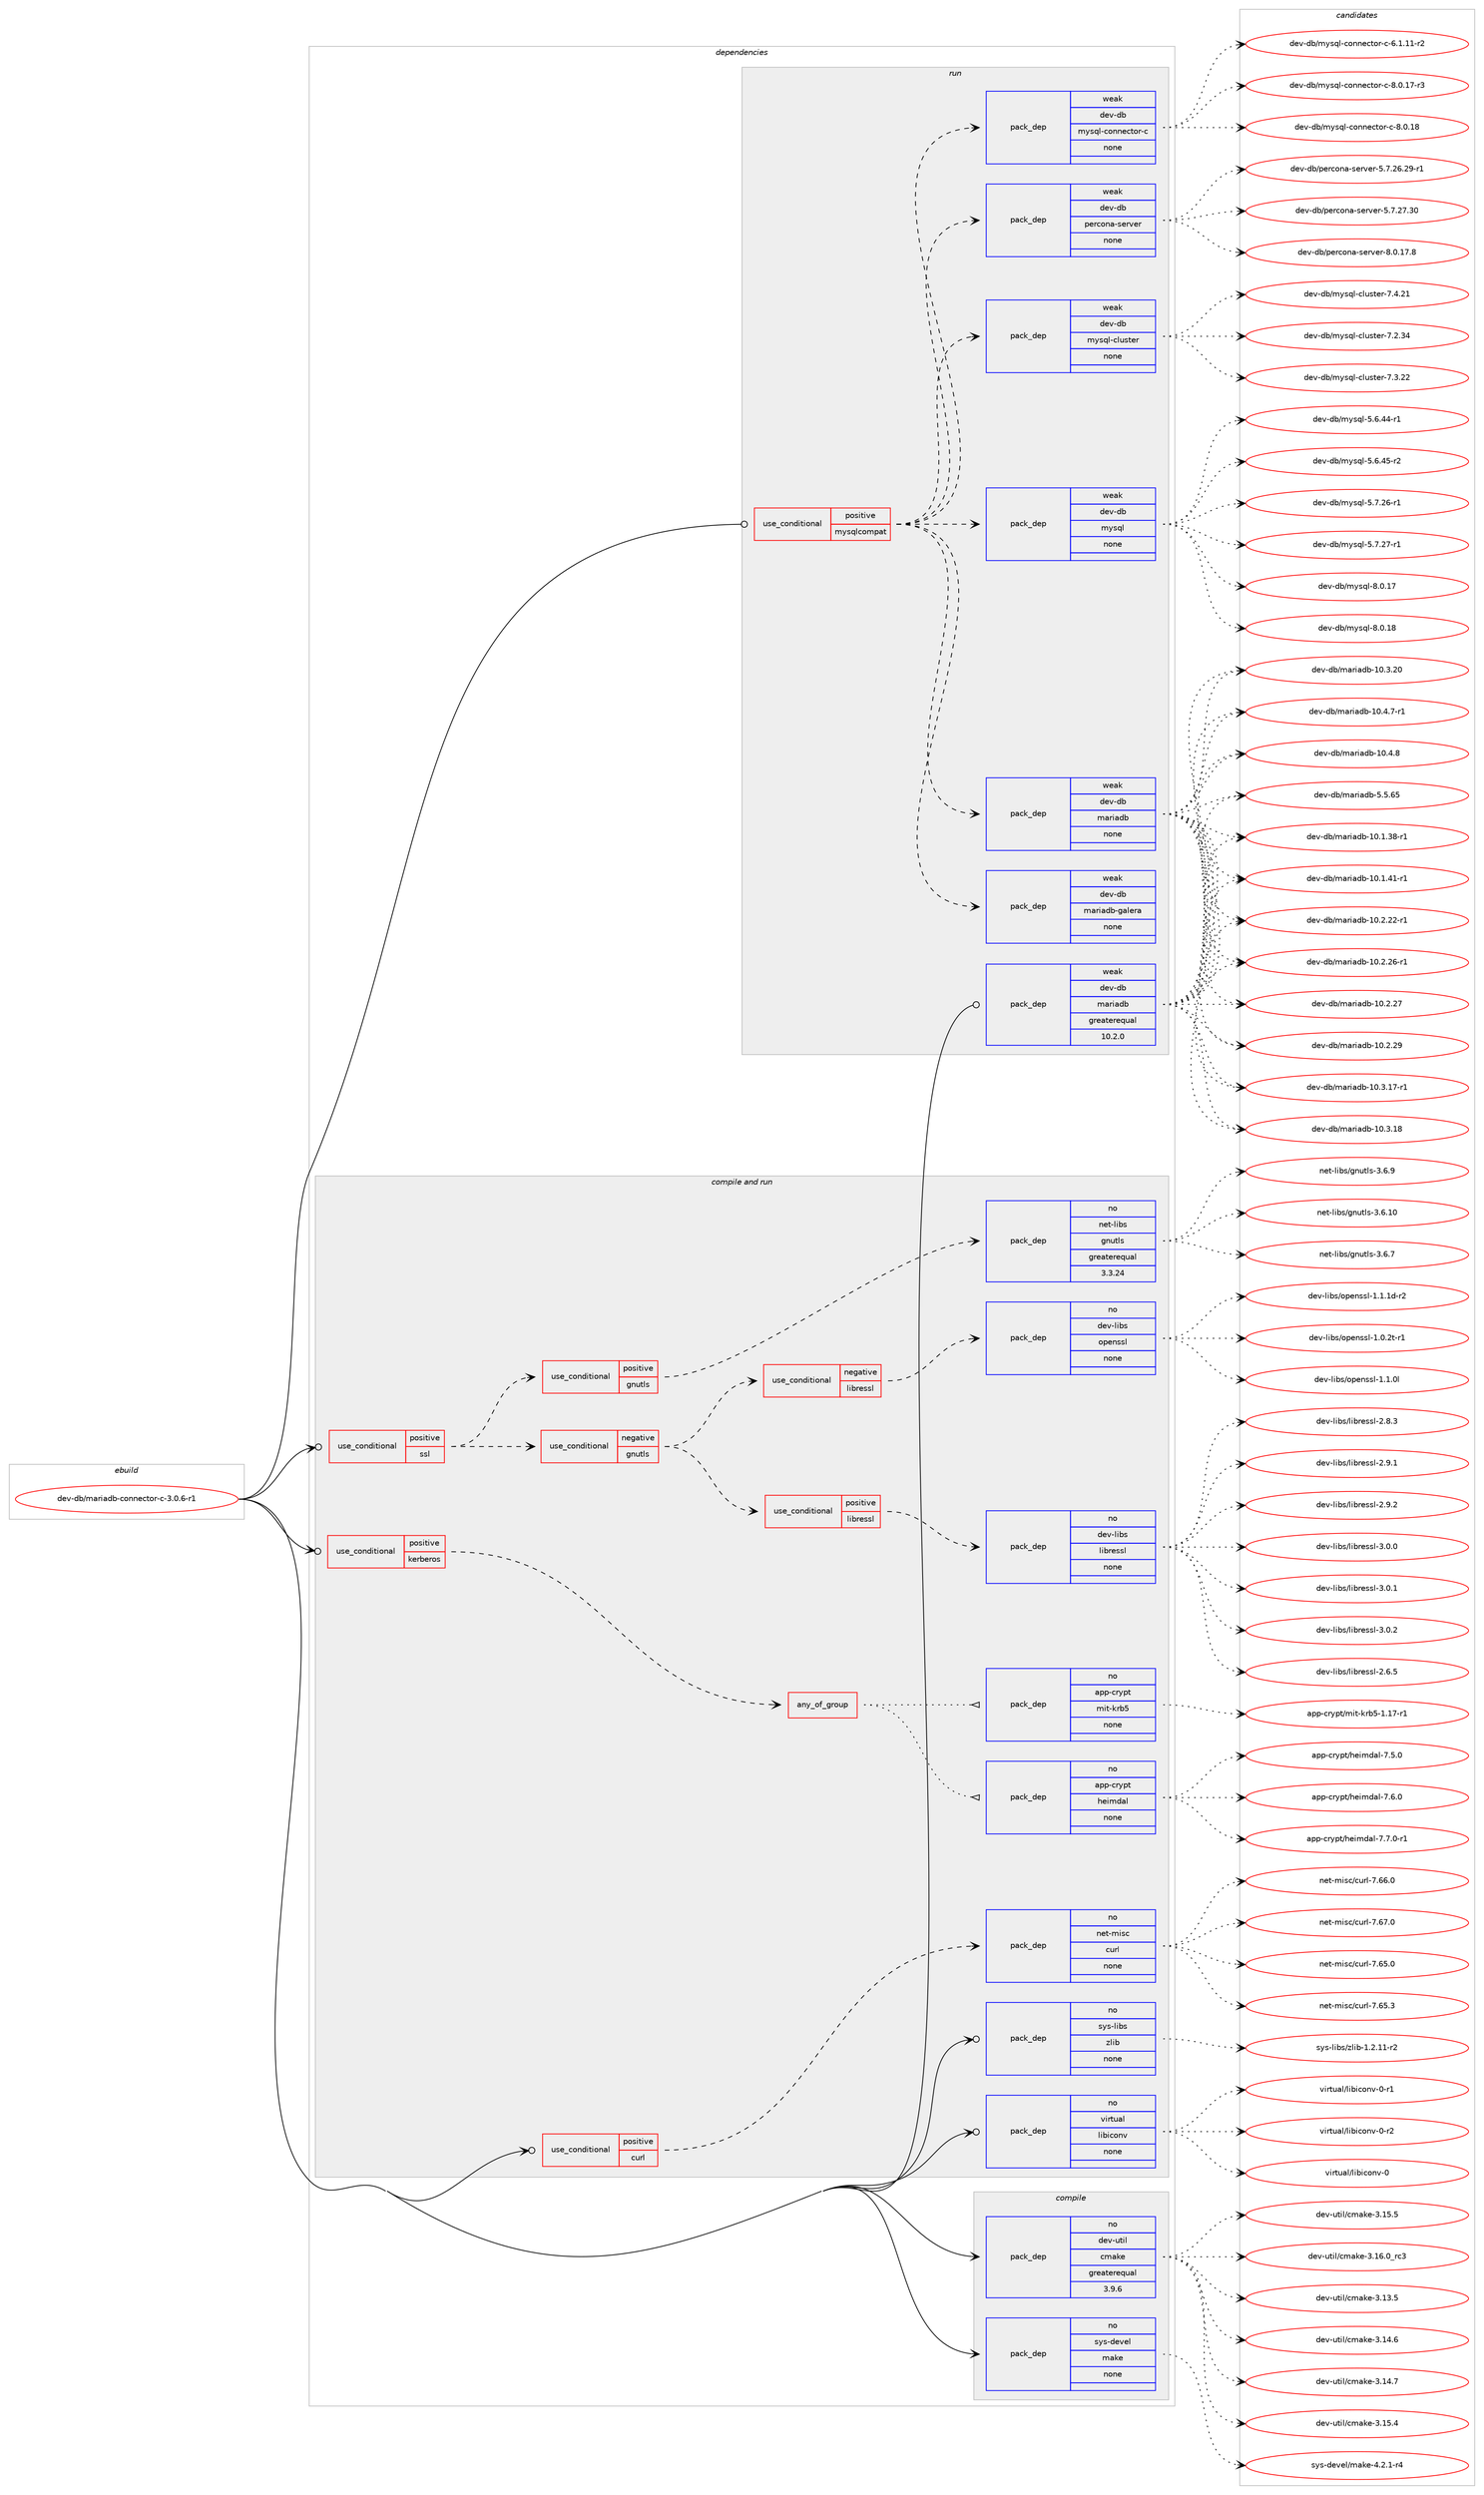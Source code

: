 digraph prolog {

# *************
# Graph options
# *************

newrank=true;
concentrate=true;
compound=true;
graph [rankdir=LR,fontname=Helvetica,fontsize=10,ranksep=1.5];#, ranksep=2.5, nodesep=0.2];
edge  [arrowhead=vee];
node  [fontname=Helvetica,fontsize=10];

# **********
# The ebuild
# **********

subgraph cluster_leftcol {
color=gray;
rank=same;
label=<<i>ebuild</i>>;
id [label="dev-db/mariadb-connector-c-3.0.6-r1", color=red, width=4, href="../dev-db/mariadb-connector-c-3.0.6-r1.svg"];
}

# ****************
# The dependencies
# ****************

subgraph cluster_midcol {
color=gray;
label=<<i>dependencies</i>>;
subgraph cluster_compile {
fillcolor="#eeeeee";
style=filled;
label=<<i>compile</i>>;
subgraph pack386813 {
dependency519537 [label=<<TABLE BORDER="0" CELLBORDER="1" CELLSPACING="0" CELLPADDING="4" WIDTH="220"><TR><TD ROWSPAN="6" CELLPADDING="30">pack_dep</TD></TR><TR><TD WIDTH="110">no</TD></TR><TR><TD>dev-util</TD></TR><TR><TD>cmake</TD></TR><TR><TD>greaterequal</TD></TR><TR><TD>3.9.6</TD></TR></TABLE>>, shape=none, color=blue];
}
id:e -> dependency519537:w [weight=20,style="solid",arrowhead="vee"];
subgraph pack386814 {
dependency519538 [label=<<TABLE BORDER="0" CELLBORDER="1" CELLSPACING="0" CELLPADDING="4" WIDTH="220"><TR><TD ROWSPAN="6" CELLPADDING="30">pack_dep</TD></TR><TR><TD WIDTH="110">no</TD></TR><TR><TD>sys-devel</TD></TR><TR><TD>make</TD></TR><TR><TD>none</TD></TR><TR><TD></TD></TR></TABLE>>, shape=none, color=blue];
}
id:e -> dependency519538:w [weight=20,style="solid",arrowhead="vee"];
}
subgraph cluster_compileandrun {
fillcolor="#eeeeee";
style=filled;
label=<<i>compile and run</i>>;
subgraph cond123099 {
dependency519539 [label=<<TABLE BORDER="0" CELLBORDER="1" CELLSPACING="0" CELLPADDING="4"><TR><TD ROWSPAN="3" CELLPADDING="10">use_conditional</TD></TR><TR><TD>positive</TD></TR><TR><TD>curl</TD></TR></TABLE>>, shape=none, color=red];
subgraph pack386815 {
dependency519540 [label=<<TABLE BORDER="0" CELLBORDER="1" CELLSPACING="0" CELLPADDING="4" WIDTH="220"><TR><TD ROWSPAN="6" CELLPADDING="30">pack_dep</TD></TR><TR><TD WIDTH="110">no</TD></TR><TR><TD>net-misc</TD></TR><TR><TD>curl</TD></TR><TR><TD>none</TD></TR><TR><TD></TD></TR></TABLE>>, shape=none, color=blue];
}
dependency519539:e -> dependency519540:w [weight=20,style="dashed",arrowhead="vee"];
}
id:e -> dependency519539:w [weight=20,style="solid",arrowhead="odotvee"];
subgraph cond123100 {
dependency519541 [label=<<TABLE BORDER="0" CELLBORDER="1" CELLSPACING="0" CELLPADDING="4"><TR><TD ROWSPAN="3" CELLPADDING="10">use_conditional</TD></TR><TR><TD>positive</TD></TR><TR><TD>kerberos</TD></TR></TABLE>>, shape=none, color=red];
subgraph any9297 {
dependency519542 [label=<<TABLE BORDER="0" CELLBORDER="1" CELLSPACING="0" CELLPADDING="4"><TR><TD CELLPADDING="10">any_of_group</TD></TR></TABLE>>, shape=none, color=red];subgraph pack386816 {
dependency519543 [label=<<TABLE BORDER="0" CELLBORDER="1" CELLSPACING="0" CELLPADDING="4" WIDTH="220"><TR><TD ROWSPAN="6" CELLPADDING="30">pack_dep</TD></TR><TR><TD WIDTH="110">no</TD></TR><TR><TD>app-crypt</TD></TR><TR><TD>mit-krb5</TD></TR><TR><TD>none</TD></TR><TR><TD></TD></TR></TABLE>>, shape=none, color=blue];
}
dependency519542:e -> dependency519543:w [weight=20,style="dotted",arrowhead="oinv"];
subgraph pack386817 {
dependency519544 [label=<<TABLE BORDER="0" CELLBORDER="1" CELLSPACING="0" CELLPADDING="4" WIDTH="220"><TR><TD ROWSPAN="6" CELLPADDING="30">pack_dep</TD></TR><TR><TD WIDTH="110">no</TD></TR><TR><TD>app-crypt</TD></TR><TR><TD>heimdal</TD></TR><TR><TD>none</TD></TR><TR><TD></TD></TR></TABLE>>, shape=none, color=blue];
}
dependency519542:e -> dependency519544:w [weight=20,style="dotted",arrowhead="oinv"];
}
dependency519541:e -> dependency519542:w [weight=20,style="dashed",arrowhead="vee"];
}
id:e -> dependency519541:w [weight=20,style="solid",arrowhead="odotvee"];
subgraph cond123101 {
dependency519545 [label=<<TABLE BORDER="0" CELLBORDER="1" CELLSPACING="0" CELLPADDING="4"><TR><TD ROWSPAN="3" CELLPADDING="10">use_conditional</TD></TR><TR><TD>positive</TD></TR><TR><TD>ssl</TD></TR></TABLE>>, shape=none, color=red];
subgraph cond123102 {
dependency519546 [label=<<TABLE BORDER="0" CELLBORDER="1" CELLSPACING="0" CELLPADDING="4"><TR><TD ROWSPAN="3" CELLPADDING="10">use_conditional</TD></TR><TR><TD>positive</TD></TR><TR><TD>gnutls</TD></TR></TABLE>>, shape=none, color=red];
subgraph pack386818 {
dependency519547 [label=<<TABLE BORDER="0" CELLBORDER="1" CELLSPACING="0" CELLPADDING="4" WIDTH="220"><TR><TD ROWSPAN="6" CELLPADDING="30">pack_dep</TD></TR><TR><TD WIDTH="110">no</TD></TR><TR><TD>net-libs</TD></TR><TR><TD>gnutls</TD></TR><TR><TD>greaterequal</TD></TR><TR><TD>3.3.24</TD></TR></TABLE>>, shape=none, color=blue];
}
dependency519546:e -> dependency519547:w [weight=20,style="dashed",arrowhead="vee"];
}
dependency519545:e -> dependency519546:w [weight=20,style="dashed",arrowhead="vee"];
subgraph cond123103 {
dependency519548 [label=<<TABLE BORDER="0" CELLBORDER="1" CELLSPACING="0" CELLPADDING="4"><TR><TD ROWSPAN="3" CELLPADDING="10">use_conditional</TD></TR><TR><TD>negative</TD></TR><TR><TD>gnutls</TD></TR></TABLE>>, shape=none, color=red];
subgraph cond123104 {
dependency519549 [label=<<TABLE BORDER="0" CELLBORDER="1" CELLSPACING="0" CELLPADDING="4"><TR><TD ROWSPAN="3" CELLPADDING="10">use_conditional</TD></TR><TR><TD>positive</TD></TR><TR><TD>libressl</TD></TR></TABLE>>, shape=none, color=red];
subgraph pack386819 {
dependency519550 [label=<<TABLE BORDER="0" CELLBORDER="1" CELLSPACING="0" CELLPADDING="4" WIDTH="220"><TR><TD ROWSPAN="6" CELLPADDING="30">pack_dep</TD></TR><TR><TD WIDTH="110">no</TD></TR><TR><TD>dev-libs</TD></TR><TR><TD>libressl</TD></TR><TR><TD>none</TD></TR><TR><TD></TD></TR></TABLE>>, shape=none, color=blue];
}
dependency519549:e -> dependency519550:w [weight=20,style="dashed",arrowhead="vee"];
}
dependency519548:e -> dependency519549:w [weight=20,style="dashed",arrowhead="vee"];
subgraph cond123105 {
dependency519551 [label=<<TABLE BORDER="0" CELLBORDER="1" CELLSPACING="0" CELLPADDING="4"><TR><TD ROWSPAN="3" CELLPADDING="10">use_conditional</TD></TR><TR><TD>negative</TD></TR><TR><TD>libressl</TD></TR></TABLE>>, shape=none, color=red];
subgraph pack386820 {
dependency519552 [label=<<TABLE BORDER="0" CELLBORDER="1" CELLSPACING="0" CELLPADDING="4" WIDTH="220"><TR><TD ROWSPAN="6" CELLPADDING="30">pack_dep</TD></TR><TR><TD WIDTH="110">no</TD></TR><TR><TD>dev-libs</TD></TR><TR><TD>openssl</TD></TR><TR><TD>none</TD></TR><TR><TD></TD></TR></TABLE>>, shape=none, color=blue];
}
dependency519551:e -> dependency519552:w [weight=20,style="dashed",arrowhead="vee"];
}
dependency519548:e -> dependency519551:w [weight=20,style="dashed",arrowhead="vee"];
}
dependency519545:e -> dependency519548:w [weight=20,style="dashed",arrowhead="vee"];
}
id:e -> dependency519545:w [weight=20,style="solid",arrowhead="odotvee"];
subgraph pack386821 {
dependency519553 [label=<<TABLE BORDER="0" CELLBORDER="1" CELLSPACING="0" CELLPADDING="4" WIDTH="220"><TR><TD ROWSPAN="6" CELLPADDING="30">pack_dep</TD></TR><TR><TD WIDTH="110">no</TD></TR><TR><TD>sys-libs</TD></TR><TR><TD>zlib</TD></TR><TR><TD>none</TD></TR><TR><TD></TD></TR></TABLE>>, shape=none, color=blue];
}
id:e -> dependency519553:w [weight=20,style="solid",arrowhead="odotvee"];
subgraph pack386822 {
dependency519554 [label=<<TABLE BORDER="0" CELLBORDER="1" CELLSPACING="0" CELLPADDING="4" WIDTH="220"><TR><TD ROWSPAN="6" CELLPADDING="30">pack_dep</TD></TR><TR><TD WIDTH="110">no</TD></TR><TR><TD>virtual</TD></TR><TR><TD>libiconv</TD></TR><TR><TD>none</TD></TR><TR><TD></TD></TR></TABLE>>, shape=none, color=blue];
}
id:e -> dependency519554:w [weight=20,style="solid",arrowhead="odotvee"];
}
subgraph cluster_run {
fillcolor="#eeeeee";
style=filled;
label=<<i>run</i>>;
subgraph cond123106 {
dependency519555 [label=<<TABLE BORDER="0" CELLBORDER="1" CELLSPACING="0" CELLPADDING="4"><TR><TD ROWSPAN="3" CELLPADDING="10">use_conditional</TD></TR><TR><TD>positive</TD></TR><TR><TD>mysqlcompat</TD></TR></TABLE>>, shape=none, color=red];
subgraph pack386823 {
dependency519556 [label=<<TABLE BORDER="0" CELLBORDER="1" CELLSPACING="0" CELLPADDING="4" WIDTH="220"><TR><TD ROWSPAN="6" CELLPADDING="30">pack_dep</TD></TR><TR><TD WIDTH="110">weak</TD></TR><TR><TD>dev-db</TD></TR><TR><TD>mysql</TD></TR><TR><TD>none</TD></TR><TR><TD></TD></TR></TABLE>>, shape=none, color=blue];
}
dependency519555:e -> dependency519556:w [weight=20,style="dashed",arrowhead="vee"];
subgraph pack386824 {
dependency519557 [label=<<TABLE BORDER="0" CELLBORDER="1" CELLSPACING="0" CELLPADDING="4" WIDTH="220"><TR><TD ROWSPAN="6" CELLPADDING="30">pack_dep</TD></TR><TR><TD WIDTH="110">weak</TD></TR><TR><TD>dev-db</TD></TR><TR><TD>mysql-cluster</TD></TR><TR><TD>none</TD></TR><TR><TD></TD></TR></TABLE>>, shape=none, color=blue];
}
dependency519555:e -> dependency519557:w [weight=20,style="dashed",arrowhead="vee"];
subgraph pack386825 {
dependency519558 [label=<<TABLE BORDER="0" CELLBORDER="1" CELLSPACING="0" CELLPADDING="4" WIDTH="220"><TR><TD ROWSPAN="6" CELLPADDING="30">pack_dep</TD></TR><TR><TD WIDTH="110">weak</TD></TR><TR><TD>dev-db</TD></TR><TR><TD>mariadb</TD></TR><TR><TD>none</TD></TR><TR><TD></TD></TR></TABLE>>, shape=none, color=blue];
}
dependency519555:e -> dependency519558:w [weight=20,style="dashed",arrowhead="vee"];
subgraph pack386826 {
dependency519559 [label=<<TABLE BORDER="0" CELLBORDER="1" CELLSPACING="0" CELLPADDING="4" WIDTH="220"><TR><TD ROWSPAN="6" CELLPADDING="30">pack_dep</TD></TR><TR><TD WIDTH="110">weak</TD></TR><TR><TD>dev-db</TD></TR><TR><TD>mariadb-galera</TD></TR><TR><TD>none</TD></TR><TR><TD></TD></TR></TABLE>>, shape=none, color=blue];
}
dependency519555:e -> dependency519559:w [weight=20,style="dashed",arrowhead="vee"];
subgraph pack386827 {
dependency519560 [label=<<TABLE BORDER="0" CELLBORDER="1" CELLSPACING="0" CELLPADDING="4" WIDTH="220"><TR><TD ROWSPAN="6" CELLPADDING="30">pack_dep</TD></TR><TR><TD WIDTH="110">weak</TD></TR><TR><TD>dev-db</TD></TR><TR><TD>percona-server</TD></TR><TR><TD>none</TD></TR><TR><TD></TD></TR></TABLE>>, shape=none, color=blue];
}
dependency519555:e -> dependency519560:w [weight=20,style="dashed",arrowhead="vee"];
subgraph pack386828 {
dependency519561 [label=<<TABLE BORDER="0" CELLBORDER="1" CELLSPACING="0" CELLPADDING="4" WIDTH="220"><TR><TD ROWSPAN="6" CELLPADDING="30">pack_dep</TD></TR><TR><TD WIDTH="110">weak</TD></TR><TR><TD>dev-db</TD></TR><TR><TD>mysql-connector-c</TD></TR><TR><TD>none</TD></TR><TR><TD></TD></TR></TABLE>>, shape=none, color=blue];
}
dependency519555:e -> dependency519561:w [weight=20,style="dashed",arrowhead="vee"];
}
id:e -> dependency519555:w [weight=20,style="solid",arrowhead="odot"];
subgraph pack386829 {
dependency519562 [label=<<TABLE BORDER="0" CELLBORDER="1" CELLSPACING="0" CELLPADDING="4" WIDTH="220"><TR><TD ROWSPAN="6" CELLPADDING="30">pack_dep</TD></TR><TR><TD WIDTH="110">weak</TD></TR><TR><TD>dev-db</TD></TR><TR><TD>mariadb</TD></TR><TR><TD>greaterequal</TD></TR><TR><TD>10.2.0</TD></TR></TABLE>>, shape=none, color=blue];
}
id:e -> dependency519562:w [weight=20,style="solid",arrowhead="odot"];
}
}

# **************
# The candidates
# **************

subgraph cluster_choices {
rank=same;
color=gray;
label=<<i>candidates</i>>;

subgraph choice386813 {
color=black;
nodesep=1;
choice1001011184511711610510847991099710710145514649514653 [label="dev-util/cmake-3.13.5", color=red, width=4,href="../dev-util/cmake-3.13.5.svg"];
choice1001011184511711610510847991099710710145514649524654 [label="dev-util/cmake-3.14.6", color=red, width=4,href="../dev-util/cmake-3.14.6.svg"];
choice1001011184511711610510847991099710710145514649524655 [label="dev-util/cmake-3.14.7", color=red, width=4,href="../dev-util/cmake-3.14.7.svg"];
choice1001011184511711610510847991099710710145514649534652 [label="dev-util/cmake-3.15.4", color=red, width=4,href="../dev-util/cmake-3.15.4.svg"];
choice1001011184511711610510847991099710710145514649534653 [label="dev-util/cmake-3.15.5", color=red, width=4,href="../dev-util/cmake-3.15.5.svg"];
choice1001011184511711610510847991099710710145514649544648951149951 [label="dev-util/cmake-3.16.0_rc3", color=red, width=4,href="../dev-util/cmake-3.16.0_rc3.svg"];
dependency519537:e -> choice1001011184511711610510847991099710710145514649514653:w [style=dotted,weight="100"];
dependency519537:e -> choice1001011184511711610510847991099710710145514649524654:w [style=dotted,weight="100"];
dependency519537:e -> choice1001011184511711610510847991099710710145514649524655:w [style=dotted,weight="100"];
dependency519537:e -> choice1001011184511711610510847991099710710145514649534652:w [style=dotted,weight="100"];
dependency519537:e -> choice1001011184511711610510847991099710710145514649534653:w [style=dotted,weight="100"];
dependency519537:e -> choice1001011184511711610510847991099710710145514649544648951149951:w [style=dotted,weight="100"];
}
subgraph choice386814 {
color=black;
nodesep=1;
choice1151211154510010111810110847109971071014552465046494511452 [label="sys-devel/make-4.2.1-r4", color=red, width=4,href="../sys-devel/make-4.2.1-r4.svg"];
dependency519538:e -> choice1151211154510010111810110847109971071014552465046494511452:w [style=dotted,weight="100"];
}
subgraph choice386815 {
color=black;
nodesep=1;
choice1101011164510910511599479911711410845554654534648 [label="net-misc/curl-7.65.0", color=red, width=4,href="../net-misc/curl-7.65.0.svg"];
choice1101011164510910511599479911711410845554654534651 [label="net-misc/curl-7.65.3", color=red, width=4,href="../net-misc/curl-7.65.3.svg"];
choice1101011164510910511599479911711410845554654544648 [label="net-misc/curl-7.66.0", color=red, width=4,href="../net-misc/curl-7.66.0.svg"];
choice1101011164510910511599479911711410845554654554648 [label="net-misc/curl-7.67.0", color=red, width=4,href="../net-misc/curl-7.67.0.svg"];
dependency519540:e -> choice1101011164510910511599479911711410845554654534648:w [style=dotted,weight="100"];
dependency519540:e -> choice1101011164510910511599479911711410845554654534651:w [style=dotted,weight="100"];
dependency519540:e -> choice1101011164510910511599479911711410845554654544648:w [style=dotted,weight="100"];
dependency519540:e -> choice1101011164510910511599479911711410845554654554648:w [style=dotted,weight="100"];
}
subgraph choice386816 {
color=black;
nodesep=1;
choice9711211245991141211121164710910511645107114985345494649554511449 [label="app-crypt/mit-krb5-1.17-r1", color=red, width=4,href="../app-crypt/mit-krb5-1.17-r1.svg"];
dependency519543:e -> choice9711211245991141211121164710910511645107114985345494649554511449:w [style=dotted,weight="100"];
}
subgraph choice386817 {
color=black;
nodesep=1;
choice9711211245991141211121164710410110510910097108455546534648 [label="app-crypt/heimdal-7.5.0", color=red, width=4,href="../app-crypt/heimdal-7.5.0.svg"];
choice9711211245991141211121164710410110510910097108455546544648 [label="app-crypt/heimdal-7.6.0", color=red, width=4,href="../app-crypt/heimdal-7.6.0.svg"];
choice97112112459911412111211647104101105109100971084555465546484511449 [label="app-crypt/heimdal-7.7.0-r1", color=red, width=4,href="../app-crypt/heimdal-7.7.0-r1.svg"];
dependency519544:e -> choice9711211245991141211121164710410110510910097108455546534648:w [style=dotted,weight="100"];
dependency519544:e -> choice9711211245991141211121164710410110510910097108455546544648:w [style=dotted,weight="100"];
dependency519544:e -> choice97112112459911412111211647104101105109100971084555465546484511449:w [style=dotted,weight="100"];
}
subgraph choice386818 {
color=black;
nodesep=1;
choice11010111645108105981154710311011711610811545514654464948 [label="net-libs/gnutls-3.6.10", color=red, width=4,href="../net-libs/gnutls-3.6.10.svg"];
choice110101116451081059811547103110117116108115455146544655 [label="net-libs/gnutls-3.6.7", color=red, width=4,href="../net-libs/gnutls-3.6.7.svg"];
choice110101116451081059811547103110117116108115455146544657 [label="net-libs/gnutls-3.6.9", color=red, width=4,href="../net-libs/gnutls-3.6.9.svg"];
dependency519547:e -> choice11010111645108105981154710311011711610811545514654464948:w [style=dotted,weight="100"];
dependency519547:e -> choice110101116451081059811547103110117116108115455146544655:w [style=dotted,weight="100"];
dependency519547:e -> choice110101116451081059811547103110117116108115455146544657:w [style=dotted,weight="100"];
}
subgraph choice386819 {
color=black;
nodesep=1;
choice10010111845108105981154710810598114101115115108455046544653 [label="dev-libs/libressl-2.6.5", color=red, width=4,href="../dev-libs/libressl-2.6.5.svg"];
choice10010111845108105981154710810598114101115115108455046564651 [label="dev-libs/libressl-2.8.3", color=red, width=4,href="../dev-libs/libressl-2.8.3.svg"];
choice10010111845108105981154710810598114101115115108455046574649 [label="dev-libs/libressl-2.9.1", color=red, width=4,href="../dev-libs/libressl-2.9.1.svg"];
choice10010111845108105981154710810598114101115115108455046574650 [label="dev-libs/libressl-2.9.2", color=red, width=4,href="../dev-libs/libressl-2.9.2.svg"];
choice10010111845108105981154710810598114101115115108455146484648 [label="dev-libs/libressl-3.0.0", color=red, width=4,href="../dev-libs/libressl-3.0.0.svg"];
choice10010111845108105981154710810598114101115115108455146484649 [label="dev-libs/libressl-3.0.1", color=red, width=4,href="../dev-libs/libressl-3.0.1.svg"];
choice10010111845108105981154710810598114101115115108455146484650 [label="dev-libs/libressl-3.0.2", color=red, width=4,href="../dev-libs/libressl-3.0.2.svg"];
dependency519550:e -> choice10010111845108105981154710810598114101115115108455046544653:w [style=dotted,weight="100"];
dependency519550:e -> choice10010111845108105981154710810598114101115115108455046564651:w [style=dotted,weight="100"];
dependency519550:e -> choice10010111845108105981154710810598114101115115108455046574649:w [style=dotted,weight="100"];
dependency519550:e -> choice10010111845108105981154710810598114101115115108455046574650:w [style=dotted,weight="100"];
dependency519550:e -> choice10010111845108105981154710810598114101115115108455146484648:w [style=dotted,weight="100"];
dependency519550:e -> choice10010111845108105981154710810598114101115115108455146484649:w [style=dotted,weight="100"];
dependency519550:e -> choice10010111845108105981154710810598114101115115108455146484650:w [style=dotted,weight="100"];
}
subgraph choice386820 {
color=black;
nodesep=1;
choice1001011184510810598115471111121011101151151084549464846501164511449 [label="dev-libs/openssl-1.0.2t-r1", color=red, width=4,href="../dev-libs/openssl-1.0.2t-r1.svg"];
choice100101118451081059811547111112101110115115108454946494648108 [label="dev-libs/openssl-1.1.0l", color=red, width=4,href="../dev-libs/openssl-1.1.0l.svg"];
choice1001011184510810598115471111121011101151151084549464946491004511450 [label="dev-libs/openssl-1.1.1d-r2", color=red, width=4,href="../dev-libs/openssl-1.1.1d-r2.svg"];
dependency519552:e -> choice1001011184510810598115471111121011101151151084549464846501164511449:w [style=dotted,weight="100"];
dependency519552:e -> choice100101118451081059811547111112101110115115108454946494648108:w [style=dotted,weight="100"];
dependency519552:e -> choice1001011184510810598115471111121011101151151084549464946491004511450:w [style=dotted,weight="100"];
}
subgraph choice386821 {
color=black;
nodesep=1;
choice11512111545108105981154712210810598454946504649494511450 [label="sys-libs/zlib-1.2.11-r2", color=red, width=4,href="../sys-libs/zlib-1.2.11-r2.svg"];
dependency519553:e -> choice11512111545108105981154712210810598454946504649494511450:w [style=dotted,weight="100"];
}
subgraph choice386822 {
color=black;
nodesep=1;
choice118105114116117971084710810598105991111101184548 [label="virtual/libiconv-0", color=red, width=4,href="../virtual/libiconv-0.svg"];
choice1181051141161179710847108105981059911111011845484511449 [label="virtual/libiconv-0-r1", color=red, width=4,href="../virtual/libiconv-0-r1.svg"];
choice1181051141161179710847108105981059911111011845484511450 [label="virtual/libiconv-0-r2", color=red, width=4,href="../virtual/libiconv-0-r2.svg"];
dependency519554:e -> choice118105114116117971084710810598105991111101184548:w [style=dotted,weight="100"];
dependency519554:e -> choice1181051141161179710847108105981059911111011845484511449:w [style=dotted,weight="100"];
dependency519554:e -> choice1181051141161179710847108105981059911111011845484511450:w [style=dotted,weight="100"];
}
subgraph choice386823 {
color=black;
nodesep=1;
choice100101118451009847109121115113108455346544652524511449 [label="dev-db/mysql-5.6.44-r1", color=red, width=4,href="../dev-db/mysql-5.6.44-r1.svg"];
choice100101118451009847109121115113108455346544652534511450 [label="dev-db/mysql-5.6.45-r2", color=red, width=4,href="../dev-db/mysql-5.6.45-r2.svg"];
choice100101118451009847109121115113108455346554650544511449 [label="dev-db/mysql-5.7.26-r1", color=red, width=4,href="../dev-db/mysql-5.7.26-r1.svg"];
choice100101118451009847109121115113108455346554650554511449 [label="dev-db/mysql-5.7.27-r1", color=red, width=4,href="../dev-db/mysql-5.7.27-r1.svg"];
choice10010111845100984710912111511310845564648464955 [label="dev-db/mysql-8.0.17", color=red, width=4,href="../dev-db/mysql-8.0.17.svg"];
choice10010111845100984710912111511310845564648464956 [label="dev-db/mysql-8.0.18", color=red, width=4,href="../dev-db/mysql-8.0.18.svg"];
dependency519556:e -> choice100101118451009847109121115113108455346544652524511449:w [style=dotted,weight="100"];
dependency519556:e -> choice100101118451009847109121115113108455346544652534511450:w [style=dotted,weight="100"];
dependency519556:e -> choice100101118451009847109121115113108455346554650544511449:w [style=dotted,weight="100"];
dependency519556:e -> choice100101118451009847109121115113108455346554650554511449:w [style=dotted,weight="100"];
dependency519556:e -> choice10010111845100984710912111511310845564648464955:w [style=dotted,weight="100"];
dependency519556:e -> choice10010111845100984710912111511310845564648464956:w [style=dotted,weight="100"];
}
subgraph choice386824 {
color=black;
nodesep=1;
choice100101118451009847109121115113108459910811711511610111445554650465152 [label="dev-db/mysql-cluster-7.2.34", color=red, width=4,href="../dev-db/mysql-cluster-7.2.34.svg"];
choice100101118451009847109121115113108459910811711511610111445554651465050 [label="dev-db/mysql-cluster-7.3.22", color=red, width=4,href="../dev-db/mysql-cluster-7.3.22.svg"];
choice100101118451009847109121115113108459910811711511610111445554652465049 [label="dev-db/mysql-cluster-7.4.21", color=red, width=4,href="../dev-db/mysql-cluster-7.4.21.svg"];
dependency519557:e -> choice100101118451009847109121115113108459910811711511610111445554650465152:w [style=dotted,weight="100"];
dependency519557:e -> choice100101118451009847109121115113108459910811711511610111445554651465050:w [style=dotted,weight="100"];
dependency519557:e -> choice100101118451009847109121115113108459910811711511610111445554652465049:w [style=dotted,weight="100"];
}
subgraph choice386825 {
color=black;
nodesep=1;
choice10010111845100984710997114105971009845494846494651564511449 [label="dev-db/mariadb-10.1.38-r1", color=red, width=4,href="../dev-db/mariadb-10.1.38-r1.svg"];
choice10010111845100984710997114105971009845494846494652494511449 [label="dev-db/mariadb-10.1.41-r1", color=red, width=4,href="../dev-db/mariadb-10.1.41-r1.svg"];
choice10010111845100984710997114105971009845494846504650504511449 [label="dev-db/mariadb-10.2.22-r1", color=red, width=4,href="../dev-db/mariadb-10.2.22-r1.svg"];
choice10010111845100984710997114105971009845494846504650544511449 [label="dev-db/mariadb-10.2.26-r1", color=red, width=4,href="../dev-db/mariadb-10.2.26-r1.svg"];
choice1001011184510098471099711410597100984549484650465055 [label="dev-db/mariadb-10.2.27", color=red, width=4,href="../dev-db/mariadb-10.2.27.svg"];
choice1001011184510098471099711410597100984549484650465057 [label="dev-db/mariadb-10.2.29", color=red, width=4,href="../dev-db/mariadb-10.2.29.svg"];
choice10010111845100984710997114105971009845494846514649554511449 [label="dev-db/mariadb-10.3.17-r1", color=red, width=4,href="../dev-db/mariadb-10.3.17-r1.svg"];
choice1001011184510098471099711410597100984549484651464956 [label="dev-db/mariadb-10.3.18", color=red, width=4,href="../dev-db/mariadb-10.3.18.svg"];
choice1001011184510098471099711410597100984549484651465048 [label="dev-db/mariadb-10.3.20", color=red, width=4,href="../dev-db/mariadb-10.3.20.svg"];
choice100101118451009847109971141059710098454948465246554511449 [label="dev-db/mariadb-10.4.7-r1", color=red, width=4,href="../dev-db/mariadb-10.4.7-r1.svg"];
choice10010111845100984710997114105971009845494846524656 [label="dev-db/mariadb-10.4.8", color=red, width=4,href="../dev-db/mariadb-10.4.8.svg"];
choice10010111845100984710997114105971009845534653465453 [label="dev-db/mariadb-5.5.65", color=red, width=4,href="../dev-db/mariadb-5.5.65.svg"];
dependency519558:e -> choice10010111845100984710997114105971009845494846494651564511449:w [style=dotted,weight="100"];
dependency519558:e -> choice10010111845100984710997114105971009845494846494652494511449:w [style=dotted,weight="100"];
dependency519558:e -> choice10010111845100984710997114105971009845494846504650504511449:w [style=dotted,weight="100"];
dependency519558:e -> choice10010111845100984710997114105971009845494846504650544511449:w [style=dotted,weight="100"];
dependency519558:e -> choice1001011184510098471099711410597100984549484650465055:w [style=dotted,weight="100"];
dependency519558:e -> choice1001011184510098471099711410597100984549484650465057:w [style=dotted,weight="100"];
dependency519558:e -> choice10010111845100984710997114105971009845494846514649554511449:w [style=dotted,weight="100"];
dependency519558:e -> choice1001011184510098471099711410597100984549484651464956:w [style=dotted,weight="100"];
dependency519558:e -> choice1001011184510098471099711410597100984549484651465048:w [style=dotted,weight="100"];
dependency519558:e -> choice100101118451009847109971141059710098454948465246554511449:w [style=dotted,weight="100"];
dependency519558:e -> choice10010111845100984710997114105971009845494846524656:w [style=dotted,weight="100"];
dependency519558:e -> choice10010111845100984710997114105971009845534653465453:w [style=dotted,weight="100"];
}
subgraph choice386826 {
color=black;
nodesep=1;
}
subgraph choice386827 {
color=black;
nodesep=1;
choice100101118451009847112101114991111109745115101114118101114455346554650544650574511449 [label="dev-db/percona-server-5.7.26.29-r1", color=red, width=4,href="../dev-db/percona-server-5.7.26.29-r1.svg"];
choice10010111845100984711210111499111110974511510111411810111445534655465055465148 [label="dev-db/percona-server-5.7.27.30", color=red, width=4,href="../dev-db/percona-server-5.7.27.30.svg"];
choice100101118451009847112101114991111109745115101114118101114455646484649554656 [label="dev-db/percona-server-8.0.17.8", color=red, width=4,href="../dev-db/percona-server-8.0.17.8.svg"];
dependency519560:e -> choice100101118451009847112101114991111109745115101114118101114455346554650544650574511449:w [style=dotted,weight="100"];
dependency519560:e -> choice10010111845100984711210111499111110974511510111411810111445534655465055465148:w [style=dotted,weight="100"];
dependency519560:e -> choice100101118451009847112101114991111109745115101114118101114455646484649554656:w [style=dotted,weight="100"];
}
subgraph choice386828 {
color=black;
nodesep=1;
choice1001011184510098471091211151131084599111110110101991161111144599455446494649494511450 [label="dev-db/mysql-connector-c-6.1.11-r2", color=red, width=4,href="../dev-db/mysql-connector-c-6.1.11-r2.svg"];
choice1001011184510098471091211151131084599111110110101991161111144599455646484649554511451 [label="dev-db/mysql-connector-c-8.0.17-r3", color=red, width=4,href="../dev-db/mysql-connector-c-8.0.17-r3.svg"];
choice100101118451009847109121115113108459911111011010199116111114459945564648464956 [label="dev-db/mysql-connector-c-8.0.18", color=red, width=4,href="../dev-db/mysql-connector-c-8.0.18.svg"];
dependency519561:e -> choice1001011184510098471091211151131084599111110110101991161111144599455446494649494511450:w [style=dotted,weight="100"];
dependency519561:e -> choice1001011184510098471091211151131084599111110110101991161111144599455646484649554511451:w [style=dotted,weight="100"];
dependency519561:e -> choice100101118451009847109121115113108459911111011010199116111114459945564648464956:w [style=dotted,weight="100"];
}
subgraph choice386829 {
color=black;
nodesep=1;
choice10010111845100984710997114105971009845494846494651564511449 [label="dev-db/mariadb-10.1.38-r1", color=red, width=4,href="../dev-db/mariadb-10.1.38-r1.svg"];
choice10010111845100984710997114105971009845494846494652494511449 [label="dev-db/mariadb-10.1.41-r1", color=red, width=4,href="../dev-db/mariadb-10.1.41-r1.svg"];
choice10010111845100984710997114105971009845494846504650504511449 [label="dev-db/mariadb-10.2.22-r1", color=red, width=4,href="../dev-db/mariadb-10.2.22-r1.svg"];
choice10010111845100984710997114105971009845494846504650544511449 [label="dev-db/mariadb-10.2.26-r1", color=red, width=4,href="../dev-db/mariadb-10.2.26-r1.svg"];
choice1001011184510098471099711410597100984549484650465055 [label="dev-db/mariadb-10.2.27", color=red, width=4,href="../dev-db/mariadb-10.2.27.svg"];
choice1001011184510098471099711410597100984549484650465057 [label="dev-db/mariadb-10.2.29", color=red, width=4,href="../dev-db/mariadb-10.2.29.svg"];
choice10010111845100984710997114105971009845494846514649554511449 [label="dev-db/mariadb-10.3.17-r1", color=red, width=4,href="../dev-db/mariadb-10.3.17-r1.svg"];
choice1001011184510098471099711410597100984549484651464956 [label="dev-db/mariadb-10.3.18", color=red, width=4,href="../dev-db/mariadb-10.3.18.svg"];
choice1001011184510098471099711410597100984549484651465048 [label="dev-db/mariadb-10.3.20", color=red, width=4,href="../dev-db/mariadb-10.3.20.svg"];
choice100101118451009847109971141059710098454948465246554511449 [label="dev-db/mariadb-10.4.7-r1", color=red, width=4,href="../dev-db/mariadb-10.4.7-r1.svg"];
choice10010111845100984710997114105971009845494846524656 [label="dev-db/mariadb-10.4.8", color=red, width=4,href="../dev-db/mariadb-10.4.8.svg"];
choice10010111845100984710997114105971009845534653465453 [label="dev-db/mariadb-5.5.65", color=red, width=4,href="../dev-db/mariadb-5.5.65.svg"];
dependency519562:e -> choice10010111845100984710997114105971009845494846494651564511449:w [style=dotted,weight="100"];
dependency519562:e -> choice10010111845100984710997114105971009845494846494652494511449:w [style=dotted,weight="100"];
dependency519562:e -> choice10010111845100984710997114105971009845494846504650504511449:w [style=dotted,weight="100"];
dependency519562:e -> choice10010111845100984710997114105971009845494846504650544511449:w [style=dotted,weight="100"];
dependency519562:e -> choice1001011184510098471099711410597100984549484650465055:w [style=dotted,weight="100"];
dependency519562:e -> choice1001011184510098471099711410597100984549484650465057:w [style=dotted,weight="100"];
dependency519562:e -> choice10010111845100984710997114105971009845494846514649554511449:w [style=dotted,weight="100"];
dependency519562:e -> choice1001011184510098471099711410597100984549484651464956:w [style=dotted,weight="100"];
dependency519562:e -> choice1001011184510098471099711410597100984549484651465048:w [style=dotted,weight="100"];
dependency519562:e -> choice100101118451009847109971141059710098454948465246554511449:w [style=dotted,weight="100"];
dependency519562:e -> choice10010111845100984710997114105971009845494846524656:w [style=dotted,weight="100"];
dependency519562:e -> choice10010111845100984710997114105971009845534653465453:w [style=dotted,weight="100"];
}
}

}

